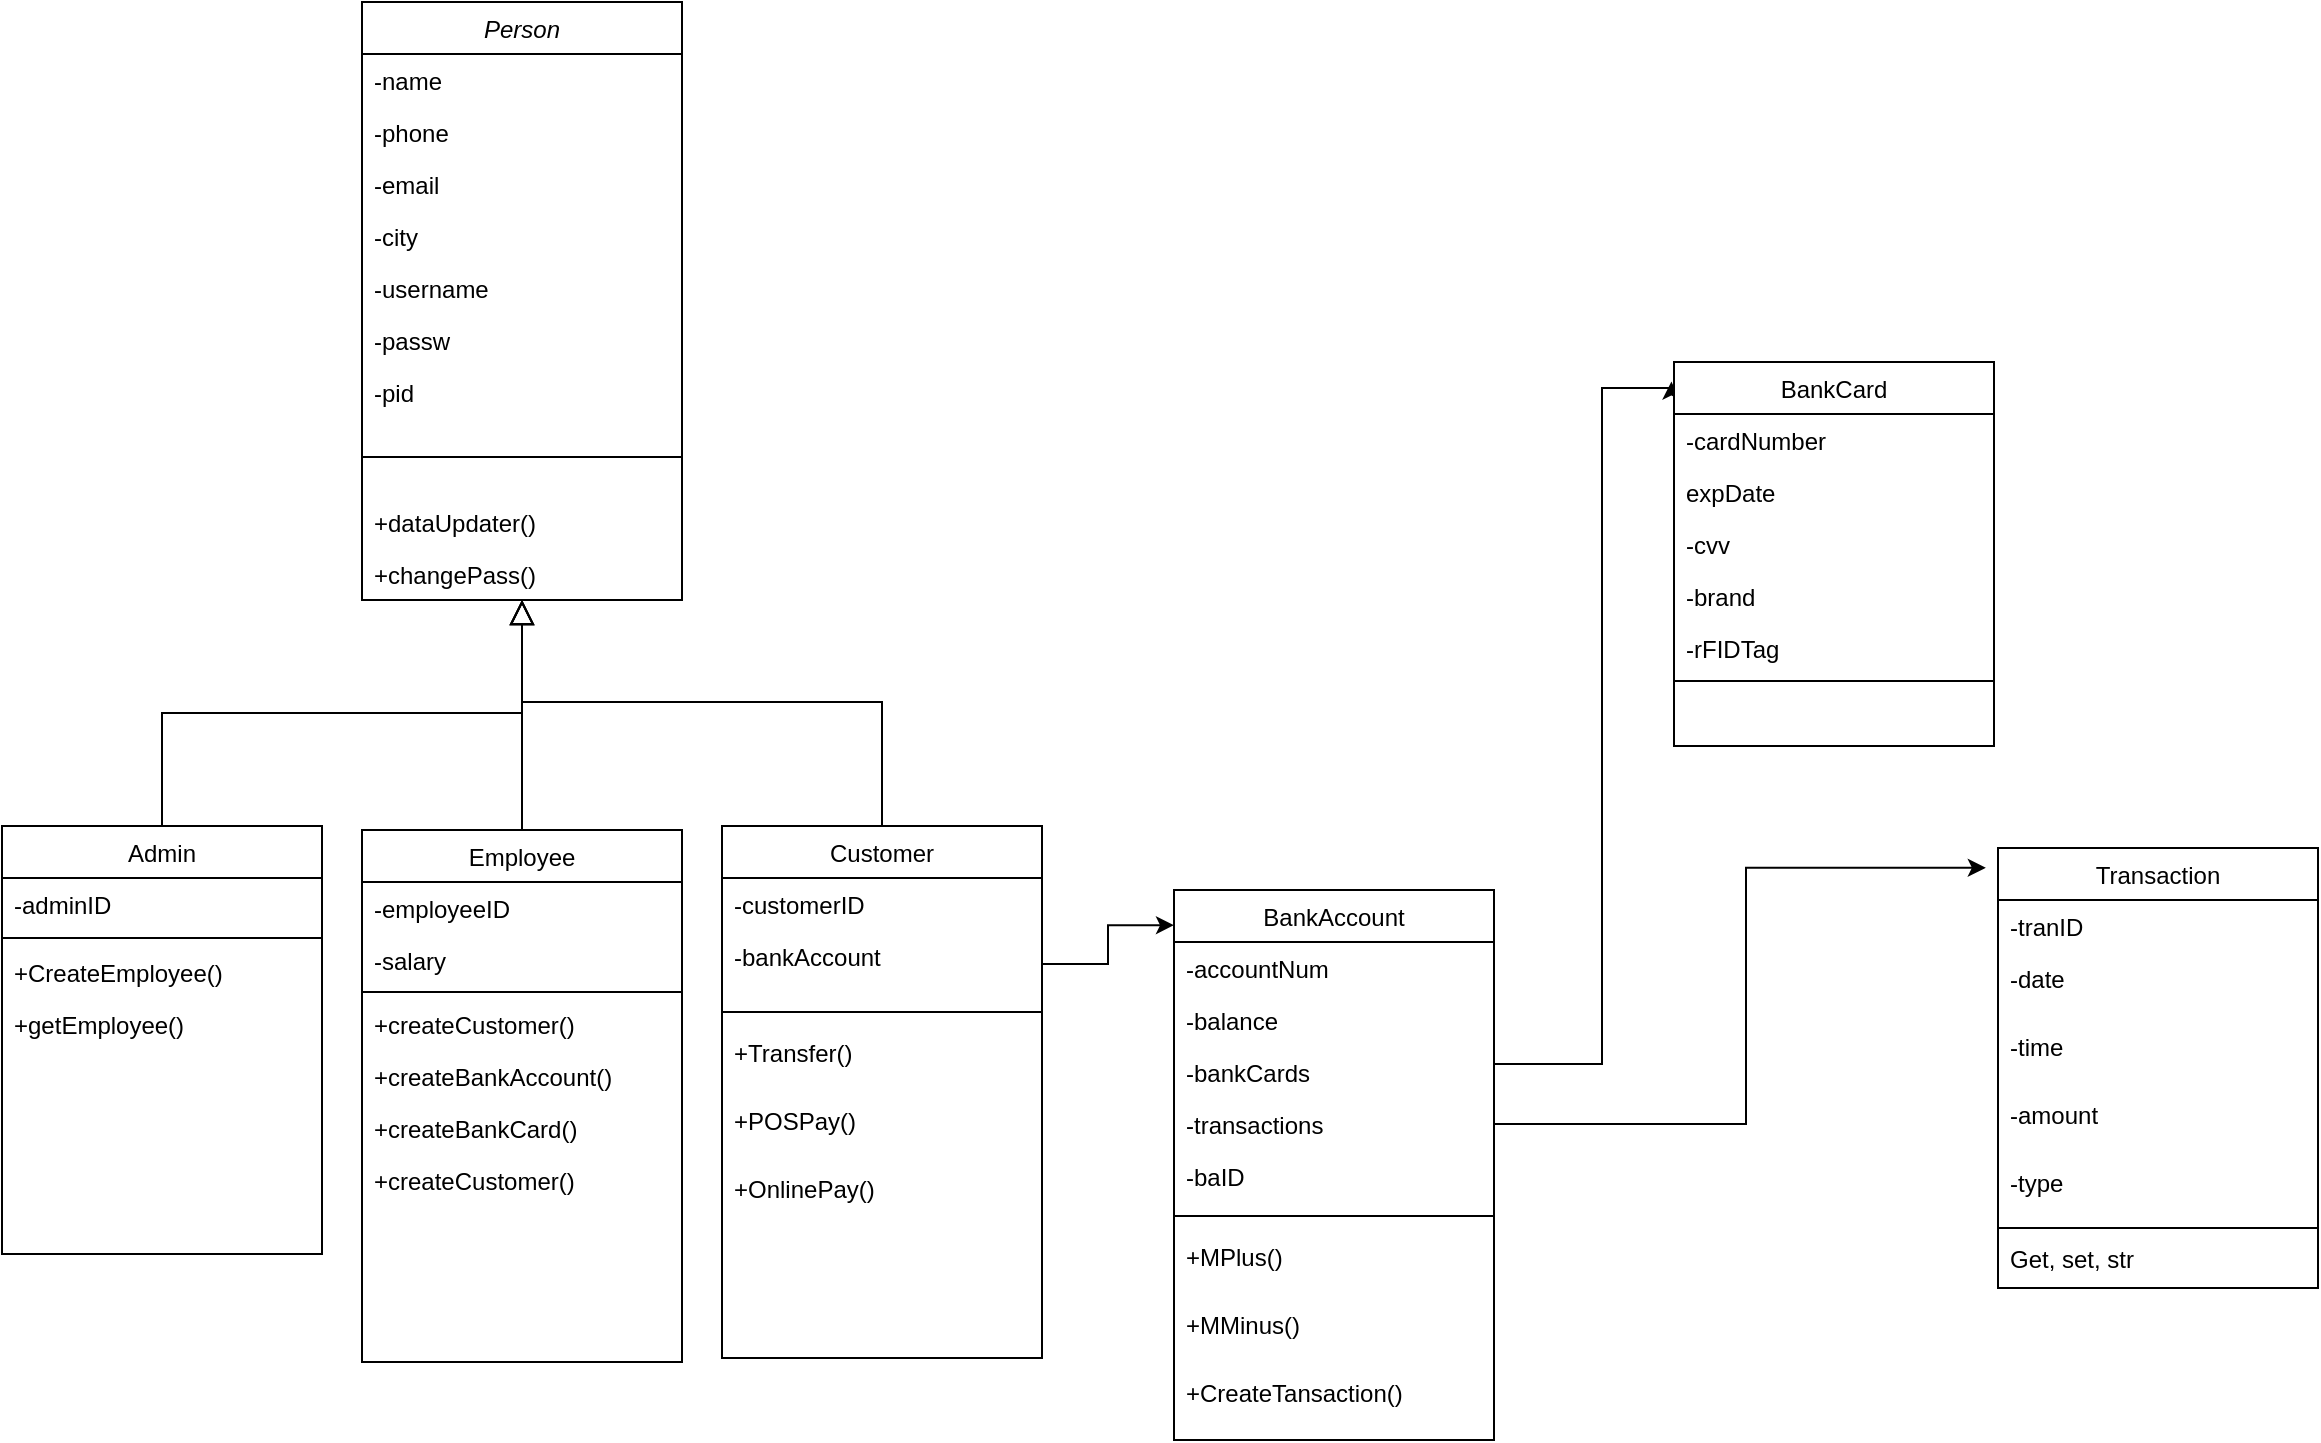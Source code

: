 <mxfile version="20.5.3" type="embed"><diagram id="C5RBs43oDa-KdzZeNtuy" name="Page-1"><mxGraphModel dx="676" dy="1503" grid="0" gridSize="12" guides="1" tooltips="1" connect="1" arrows="1" fold="1" page="1" pageScale="1" pageWidth="827" pageHeight="1169" math="0" shadow="0"><root><mxCell id="WIyWlLk6GJQsqaUBKTNV-0"/><mxCell id="WIyWlLk6GJQsqaUBKTNV-1" parent="WIyWlLk6GJQsqaUBKTNV-0"/><mxCell id="zkfFHV4jXpPFQw0GAbJ--0" value="Person" style="swimlane;fontStyle=2;align=center;verticalAlign=top;childLayout=stackLayout;horizontal=1;startSize=26;horizontalStack=0;resizeParent=1;resizeLast=0;collapsible=1;marginBottom=0;rounded=0;shadow=0;strokeWidth=1;" parent="WIyWlLk6GJQsqaUBKTNV-1" vertex="1"><mxGeometry x="220" y="-2" width="160" height="299" as="geometry"><mxRectangle x="230" y="140" width="160" height="26" as="alternateBounds"/></mxGeometry></mxCell><mxCell id="zkfFHV4jXpPFQw0GAbJ--1" value="-name" style="text;align=left;verticalAlign=top;spacingLeft=4;spacingRight=4;overflow=hidden;rotatable=0;points=[[0,0.5],[1,0.5]];portConstraint=eastwest;rounded=0;" parent="zkfFHV4jXpPFQw0GAbJ--0" vertex="1"><mxGeometry y="26" width="160" height="26" as="geometry"/></mxCell><mxCell id="zkfFHV4jXpPFQw0GAbJ--2" value="-phone" style="text;align=left;verticalAlign=top;spacingLeft=4;spacingRight=4;overflow=hidden;rotatable=0;points=[[0,0.5],[1,0.5]];portConstraint=eastwest;rounded=0;shadow=0;html=0;" parent="zkfFHV4jXpPFQw0GAbJ--0" vertex="1"><mxGeometry y="52" width="160" height="26" as="geometry"/></mxCell><mxCell id="zkfFHV4jXpPFQw0GAbJ--3" value="-email" style="text;align=left;verticalAlign=top;spacingLeft=4;spacingRight=4;overflow=hidden;rotatable=0;points=[[0,0.5],[1,0.5]];portConstraint=eastwest;rounded=0;shadow=0;html=0;" parent="zkfFHV4jXpPFQw0GAbJ--0" vertex="1"><mxGeometry y="78" width="160" height="26" as="geometry"/></mxCell><mxCell id="22" value="-city" style="text;align=left;verticalAlign=top;spacingLeft=4;spacingRight=4;overflow=hidden;rotatable=0;points=[[0,0.5],[1,0.5]];portConstraint=eastwest;rounded=0;shadow=0;html=0;" parent="zkfFHV4jXpPFQw0GAbJ--0" vertex="1"><mxGeometry y="104" width="160" height="26" as="geometry"/></mxCell><mxCell id="38" value="-username" style="text;align=left;verticalAlign=top;spacingLeft=4;spacingRight=4;overflow=hidden;rotatable=0;points=[[0,0.5],[1,0.5]];portConstraint=eastwest;rounded=0;shadow=0;html=0;" parent="zkfFHV4jXpPFQw0GAbJ--0" vertex="1"><mxGeometry y="130" width="160" height="26" as="geometry"/></mxCell><mxCell id="39" value="-passw" style="text;align=left;verticalAlign=top;spacingLeft=4;spacingRight=4;overflow=hidden;rotatable=0;points=[[0,0.5],[1,0.5]];portConstraint=eastwest;rounded=0;shadow=0;html=0;" parent="zkfFHV4jXpPFQw0GAbJ--0" vertex="1"><mxGeometry y="156" width="160" height="26" as="geometry"/></mxCell><mxCell id="121" value="-pid" style="text;align=left;verticalAlign=top;spacingLeft=4;spacingRight=4;overflow=hidden;rotatable=0;points=[[0,0.5],[1,0.5]];portConstraint=eastwest;rounded=0;shadow=0;html=0;" vertex="1" parent="zkfFHV4jXpPFQw0GAbJ--0"><mxGeometry y="182" width="160" height="26" as="geometry"/></mxCell><mxCell id="zkfFHV4jXpPFQw0GAbJ--4" value="" style="line;html=1;strokeWidth=1;align=left;verticalAlign=middle;spacingTop=-1;spacingLeft=3;spacingRight=3;rotatable=0;labelPosition=right;points=[];portConstraint=eastwest;rounded=0;" parent="zkfFHV4jXpPFQw0GAbJ--0" vertex="1"><mxGeometry y="208" width="160" height="39" as="geometry"/></mxCell><mxCell id="57" value="+dataUpdater()" style="text;align=left;verticalAlign=top;spacingLeft=4;spacingRight=4;overflow=hidden;rotatable=0;points=[[0,0.5],[1,0.5]];portConstraint=eastwest;rounded=0;shadow=0;html=0;" parent="zkfFHV4jXpPFQw0GAbJ--0" vertex="1"><mxGeometry y="247" width="160" height="26" as="geometry"/></mxCell><mxCell id="58" value="+changePass()" style="text;align=left;verticalAlign=top;spacingLeft=4;spacingRight=4;overflow=hidden;rotatable=0;points=[[0,0.5],[1,0.5]];portConstraint=eastwest;rounded=0;shadow=0;html=0;" parent="zkfFHV4jXpPFQw0GAbJ--0" vertex="1"><mxGeometry y="273" width="160" height="26" as="geometry"/></mxCell><mxCell id="zkfFHV4jXpPFQw0GAbJ--6" value="Admin" style="swimlane;fontStyle=0;align=center;verticalAlign=top;childLayout=stackLayout;horizontal=1;startSize=26;horizontalStack=0;resizeParent=1;resizeLast=0;collapsible=1;marginBottom=0;rounded=0;shadow=0;strokeWidth=1;" parent="WIyWlLk6GJQsqaUBKTNV-1" vertex="1"><mxGeometry x="40" y="410" width="160" height="214" as="geometry"><mxRectangle x="130" y="380" width="160" height="26" as="alternateBounds"/></mxGeometry></mxCell><mxCell id="88" value="-adminID" style="text;align=left;verticalAlign=top;spacingLeft=4;spacingRight=4;overflow=hidden;rotatable=0;points=[[0,0.5],[1,0.5]];portConstraint=eastwest;rounded=0;" parent="zkfFHV4jXpPFQw0GAbJ--6" vertex="1"><mxGeometry y="26" width="160" height="26" as="geometry"/></mxCell><mxCell id="zkfFHV4jXpPFQw0GAbJ--9" value="" style="line;html=1;strokeWidth=1;align=left;verticalAlign=middle;spacingTop=-1;spacingLeft=3;spacingRight=3;rotatable=0;labelPosition=right;points=[];portConstraint=eastwest;rounded=0;" parent="zkfFHV4jXpPFQw0GAbJ--6" vertex="1"><mxGeometry y="52" width="160" height="8" as="geometry"/></mxCell><mxCell id="87" value="+CreateEmployee()" style="text;align=left;verticalAlign=top;spacingLeft=4;spacingRight=4;overflow=hidden;rotatable=0;points=[[0,0.5],[1,0.5]];portConstraint=eastwest;rounded=0;" parent="zkfFHV4jXpPFQw0GAbJ--6" vertex="1"><mxGeometry y="60" width="160" height="26" as="geometry"/></mxCell><mxCell id="z_aq-GTjwGvwFxkATTzt-123" value="+getEmployee()" style="text;align=left;verticalAlign=top;spacingLeft=4;spacingRight=4;overflow=hidden;rotatable=0;points=[[0,0.5],[1,0.5]];portConstraint=eastwest;rounded=0;" parent="zkfFHV4jXpPFQw0GAbJ--6" vertex="1"><mxGeometry y="86" width="160" height="26" as="geometry"/></mxCell><mxCell id="zkfFHV4jXpPFQw0GAbJ--12" value="" style="endArrow=block;endSize=10;endFill=0;shadow=0;strokeWidth=1;rounded=0;edgeStyle=elbowEdgeStyle;elbow=vertical;entryX=0.5;entryY=1;entryDx=0;entryDy=0;" parent="WIyWlLk6GJQsqaUBKTNV-1" source="zkfFHV4jXpPFQw0GAbJ--6" target="zkfFHV4jXpPFQw0GAbJ--0" edge="1"><mxGeometry width="160" relative="1" as="geometry"><mxPoint x="200" y="203" as="sourcePoint"/><mxPoint x="300" y="288" as="targetPoint"/></mxGeometry></mxCell><mxCell id="zkfFHV4jXpPFQw0GAbJ--13" value="Employee" style="swimlane;fontStyle=0;align=center;verticalAlign=top;childLayout=stackLayout;horizontal=1;startSize=26;horizontalStack=0;resizeParent=1;resizeLast=0;collapsible=1;marginBottom=0;rounded=0;shadow=0;strokeWidth=1;" parent="WIyWlLk6GJQsqaUBKTNV-1" vertex="1"><mxGeometry x="220" y="412" width="160" height="266" as="geometry"><mxRectangle x="340" y="380" width="170" height="26" as="alternateBounds"/></mxGeometry></mxCell><mxCell id="74" value="-employeeID" style="text;align=left;verticalAlign=top;spacingLeft=4;spacingRight=4;overflow=hidden;rotatable=0;points=[[0,0.5],[1,0.5]];portConstraint=eastwest;rounded=0;" parent="zkfFHV4jXpPFQw0GAbJ--13" vertex="1"><mxGeometry y="26" width="160" height="26" as="geometry"/></mxCell><mxCell id="zkfFHV4jXpPFQw0GAbJ--14" value="-salary" style="text;align=left;verticalAlign=top;spacingLeft=4;spacingRight=4;overflow=hidden;rotatable=0;points=[[0,0.5],[1,0.5]];portConstraint=eastwest;rounded=0;" parent="zkfFHV4jXpPFQw0GAbJ--13" vertex="1"><mxGeometry y="52" width="160" height="26" as="geometry"/></mxCell><mxCell id="zkfFHV4jXpPFQw0GAbJ--15" value="" style="line;html=1;strokeWidth=1;align=left;verticalAlign=middle;spacingTop=-1;spacingLeft=3;spacingRight=3;rotatable=0;labelPosition=right;points=[];portConstraint=eastwest;rounded=0;" parent="zkfFHV4jXpPFQw0GAbJ--13" vertex="1"><mxGeometry y="78" width="160" height="6" as="geometry"/></mxCell><mxCell id="89" value="+createCustomer()" style="text;align=left;verticalAlign=top;spacingLeft=4;spacingRight=4;overflow=hidden;rotatable=0;points=[[0,0.5],[1,0.5]];portConstraint=eastwest;rounded=0;" parent="zkfFHV4jXpPFQw0GAbJ--13" vertex="1"><mxGeometry y="84" width="160" height="26" as="geometry"/></mxCell><mxCell id="90" value="+createBankAccount()" style="text;align=left;verticalAlign=top;spacingLeft=4;spacingRight=4;overflow=hidden;rotatable=0;points=[[0,0.5],[1,0.5]];portConstraint=eastwest;rounded=0;" parent="zkfFHV4jXpPFQw0GAbJ--13" vertex="1"><mxGeometry y="110" width="160" height="26" as="geometry"/></mxCell><mxCell id="100" value="+createBankCard()" style="text;align=left;verticalAlign=top;spacingLeft=4;spacingRight=4;overflow=hidden;rotatable=0;points=[[0,0.5],[1,0.5]];portConstraint=eastwest;rounded=0;" parent="zkfFHV4jXpPFQw0GAbJ--13" vertex="1"><mxGeometry y="136" width="160" height="26" as="geometry"/></mxCell><mxCell id="z_aq-GTjwGvwFxkATTzt-124" value="+createCustomer()" style="text;align=left;verticalAlign=top;spacingLeft=4;spacingRight=4;overflow=hidden;rotatable=0;points=[[0,0.5],[1,0.5]];portConstraint=eastwest;rounded=0;" parent="zkfFHV4jXpPFQw0GAbJ--13" vertex="1"><mxGeometry y="162" width="160" height="26" as="geometry"/></mxCell><mxCell id="zkfFHV4jXpPFQw0GAbJ--16" value="" style="endArrow=block;endSize=10;endFill=0;shadow=0;strokeWidth=1;rounded=0;edgeStyle=elbowEdgeStyle;elbow=vertical;entryX=0.5;entryY=1;entryDx=0;entryDy=0;" parent="WIyWlLk6GJQsqaUBKTNV-1" source="zkfFHV4jXpPFQw0GAbJ--13" target="zkfFHV4jXpPFQw0GAbJ--0" edge="1"><mxGeometry width="160" relative="1" as="geometry"><mxPoint x="210" y="373" as="sourcePoint"/><mxPoint x="300" y="288" as="targetPoint"/></mxGeometry></mxCell><mxCell id="0" value="Customer" style="swimlane;fontStyle=0;align=center;verticalAlign=top;childLayout=stackLayout;horizontal=1;startSize=26;horizontalStack=0;resizeParent=1;resizeLast=0;collapsible=1;marginBottom=0;rounded=0;shadow=0;strokeWidth=1;" parent="WIyWlLk6GJQsqaUBKTNV-1" vertex="1"><mxGeometry x="400" y="410" width="160" height="266" as="geometry"><mxRectangle x="400" y="410" width="170" height="26" as="alternateBounds"/></mxGeometry></mxCell><mxCell id="61" value="-customerID" style="text;align=left;verticalAlign=top;spacingLeft=4;spacingRight=4;overflow=hidden;rotatable=0;points=[[0,0.5],[1,0.5]];portConstraint=eastwest;rounded=0;" parent="0" vertex="1"><mxGeometry y="26" width="160" height="26" as="geometry"/></mxCell><mxCell id="1" value="-bankAccount" style="text;align=left;verticalAlign=top;spacingLeft=4;spacingRight=4;overflow=hidden;rotatable=0;points=[[0,0.5],[1,0.5]];portConstraint=eastwest;rounded=0;" parent="0" vertex="1"><mxGeometry y="52" width="160" height="34" as="geometry"/></mxCell><mxCell id="2" value="" style="line;html=1;strokeWidth=1;align=left;verticalAlign=middle;spacingTop=-1;spacingLeft=3;spacingRight=3;rotatable=0;labelPosition=right;points=[];portConstraint=eastwest;rounded=0;" parent="0" vertex="1"><mxGeometry y="86" width="160" height="14" as="geometry"/></mxCell><mxCell id="75" value="+Transfer()" style="text;align=left;verticalAlign=top;spacingLeft=4;spacingRight=4;overflow=hidden;rotatable=0;points=[[0,0.5],[1,0.5]];portConstraint=eastwest;rounded=0;" parent="0" vertex="1"><mxGeometry y="100" width="160" height="34" as="geometry"/></mxCell><mxCell id="85" value="+POSPay()" style="text;align=left;verticalAlign=top;spacingLeft=4;spacingRight=4;overflow=hidden;rotatable=0;points=[[0,0.5],[1,0.5]];portConstraint=eastwest;rounded=0;" parent="0" vertex="1"><mxGeometry y="134" width="160" height="34" as="geometry"/></mxCell><mxCell id="86" value="+OnlinePay()" style="text;align=left;verticalAlign=top;spacingLeft=4;spacingRight=4;overflow=hidden;rotatable=0;points=[[0,0.5],[1,0.5]];portConstraint=eastwest;rounded=0;" parent="0" vertex="1"><mxGeometry y="168" width="160" height="34" as="geometry"/></mxCell><mxCell id="17" value="" style="endArrow=block;endSize=10;endFill=0;shadow=0;strokeWidth=1;rounded=0;edgeStyle=elbowEdgeStyle;elbow=vertical;exitX=0.5;exitY=0;exitDx=0;exitDy=0;entryX=0.5;entryY=1;entryDx=0;entryDy=0;" parent="WIyWlLk6GJQsqaUBKTNV-1" source="0" target="zkfFHV4jXpPFQw0GAbJ--0" edge="1"><mxGeometry width="160" relative="1" as="geometry"><mxPoint x="320" y="410" as="sourcePoint"/><mxPoint x="300" y="288" as="targetPoint"/><Array as="points"><mxPoint x="384" y="348"/></Array></mxGeometry></mxCell><mxCell id="44" style="edgeStyle=orthogonalEdgeStyle;rounded=0;orthogonalLoop=1;jettySize=auto;html=1;entryX=-0.008;entryY=0.051;entryDx=0;entryDy=0;entryPerimeter=0;" parent="WIyWlLk6GJQsqaUBKTNV-1" source="59" target="40" edge="1"><mxGeometry relative="1" as="geometry"><mxPoint x="852" y="432" as="targetPoint"/><Array as="points"><mxPoint x="840" y="529"/><mxPoint x="840" y="191"/></Array></mxGeometry></mxCell><mxCell id="25" value="BankAccount" style="swimlane;fontStyle=0;align=center;verticalAlign=top;childLayout=stackLayout;horizontal=1;startSize=26;horizontalStack=0;resizeParent=1;resizeLast=0;collapsible=1;marginBottom=0;rounded=0;shadow=0;strokeWidth=1;" parent="WIyWlLk6GJQsqaUBKTNV-1" vertex="1"><mxGeometry x="626" y="442" width="160" height="275" as="geometry"><mxRectangle x="340" y="380" width="170" height="26" as="alternateBounds"/></mxGeometry></mxCell><mxCell id="26" value="-accountNum" style="text;align=left;verticalAlign=top;spacingLeft=4;spacingRight=4;overflow=hidden;rotatable=0;points=[[0,0.5],[1,0.5]];portConstraint=eastwest;rounded=0;" parent="25" vertex="1"><mxGeometry y="26" width="160" height="26" as="geometry"/></mxCell><mxCell id="28" value="-balance" style="text;align=left;verticalAlign=top;spacingLeft=4;spacingRight=4;overflow=hidden;rotatable=0;points=[[0,0.5],[1,0.5]];portConstraint=eastwest;rounded=0;" parent="25" vertex="1"><mxGeometry y="52" width="160" height="26" as="geometry"/></mxCell><mxCell id="59" value="-bankCards" style="text;align=left;verticalAlign=top;spacingLeft=4;spacingRight=4;overflow=hidden;rotatable=0;points=[[0,0.5],[1,0.5]];portConstraint=eastwest;rounded=0;" parent="25" vertex="1"><mxGeometry y="78" width="160" height="26" as="geometry"/></mxCell><mxCell id="65" value="-transactions" style="text;align=left;verticalAlign=top;spacingLeft=4;spacingRight=4;overflow=hidden;rotatable=0;points=[[0,0.5],[1,0.5]];portConstraint=eastwest;rounded=0;" parent="25" vertex="1"><mxGeometry y="104" width="160" height="26" as="geometry"/></mxCell><mxCell id="114" value="-baID" style="text;align=left;verticalAlign=top;spacingLeft=4;spacingRight=4;overflow=hidden;rotatable=0;points=[[0,0.5],[1,0.5]];portConstraint=eastwest;rounded=0;" parent="25" vertex="1"><mxGeometry y="130" width="160" height="26" as="geometry"/></mxCell><mxCell id="27" value="" style="line;html=1;strokeWidth=1;align=left;verticalAlign=middle;spacingTop=-1;spacingLeft=3;spacingRight=3;rotatable=0;labelPosition=right;points=[];portConstraint=eastwest;rounded=0;" parent="25" vertex="1"><mxGeometry y="156" width="160" height="14" as="geometry"/></mxCell><mxCell id="102" value="+MPlus()" style="text;align=left;verticalAlign=top;spacingLeft=4;spacingRight=4;overflow=hidden;rotatable=0;points=[[0,0.5],[1,0.5]];portConstraint=eastwest;rounded=0;" parent="25" vertex="1"><mxGeometry y="170" width="160" height="34" as="geometry"/></mxCell><mxCell id="103" value="+MMinus()" style="text;align=left;verticalAlign=top;spacingLeft=4;spacingRight=4;overflow=hidden;rotatable=0;points=[[0,0.5],[1,0.5]];portConstraint=eastwest;rounded=0;" parent="25" vertex="1"><mxGeometry y="204" width="160" height="34" as="geometry"/></mxCell><mxCell id="113" value="+CreateTansaction()" style="text;align=left;verticalAlign=top;spacingLeft=4;spacingRight=4;overflow=hidden;rotatable=0;points=[[0,0.5],[1,0.5]];portConstraint=eastwest;rounded=0;" parent="25" vertex="1"><mxGeometry y="238" width="160" height="34" as="geometry"/></mxCell><mxCell id="30" style="edgeStyle=orthogonalEdgeStyle;rounded=0;orthogonalLoop=1;jettySize=auto;html=1;exitX=1;exitY=0.5;exitDx=0;exitDy=0;entryX=0;entryY=0.064;entryDx=0;entryDy=0;entryPerimeter=0;" parent="WIyWlLk6GJQsqaUBKTNV-1" source="1" target="25" edge="1"><mxGeometry relative="1" as="geometry"><mxPoint x="580" y="432" as="targetPoint"/></mxGeometry></mxCell><mxCell id="40" value="BankCard" style="swimlane;fontStyle=0;align=center;verticalAlign=top;childLayout=stackLayout;horizontal=1;startSize=26;horizontalStack=0;resizeParent=1;resizeLast=0;collapsible=1;marginBottom=0;rounded=0;shadow=0;strokeWidth=1;" parent="WIyWlLk6GJQsqaUBKTNV-1" vertex="1"><mxGeometry x="876" y="178" width="160" height="192" as="geometry"><mxRectangle x="340" y="380" width="170" height="26" as="alternateBounds"/></mxGeometry></mxCell><mxCell id="41" value="-cardNumber" style="text;align=left;verticalAlign=top;spacingLeft=4;spacingRight=4;overflow=hidden;rotatable=0;points=[[0,0.5],[1,0.5]];portConstraint=eastwest;rounded=0;" parent="40" vertex="1"><mxGeometry y="26" width="160" height="26" as="geometry"/></mxCell><mxCell id="42" value="expDate" style="text;align=left;verticalAlign=top;spacingLeft=4;spacingRight=4;overflow=hidden;rotatable=0;points=[[0,0.5],[1,0.5]];portConstraint=eastwest;rounded=0;" parent="40" vertex="1"><mxGeometry y="52" width="160" height="26" as="geometry"/></mxCell><mxCell id="45" value="-cvv" style="text;align=left;verticalAlign=top;spacingLeft=4;spacingRight=4;overflow=hidden;rotatable=0;points=[[0,0.5],[1,0.5]];portConstraint=eastwest;rounded=0;" parent="40" vertex="1"><mxGeometry y="78" width="160" height="26" as="geometry"/></mxCell><mxCell id="46" value="-brand" style="text;align=left;verticalAlign=top;spacingLeft=4;spacingRight=4;overflow=hidden;rotatable=0;points=[[0,0.5],[1,0.5]];portConstraint=eastwest;rounded=0;" parent="40" vertex="1"><mxGeometry y="104" width="160" height="26" as="geometry"/></mxCell><mxCell id="101" value="-rFIDTag" style="text;align=left;verticalAlign=top;spacingLeft=4;spacingRight=4;overflow=hidden;rotatable=0;points=[[0,0.5],[1,0.5]];portConstraint=eastwest;rounded=0;html=1;labelBackgroundColor=none;labelBorderColor=none;" parent="40" vertex="1"><mxGeometry y="130" width="160" height="26" as="geometry"/></mxCell><mxCell id="43" value="" style="line;html=1;strokeWidth=1;align=left;verticalAlign=middle;spacingTop=-1;spacingLeft=3;spacingRight=3;rotatable=0;labelPosition=right;points=[];portConstraint=eastwest;rounded=0;" parent="40" vertex="1"><mxGeometry y="156" width="160" height="7" as="geometry"/></mxCell><mxCell id="68" value="Transaction" style="swimlane;fontStyle=0;align=center;verticalAlign=top;childLayout=stackLayout;horizontal=1;startSize=26;horizontalStack=0;resizeParent=1;resizeLast=0;collapsible=1;marginBottom=0;rounded=0;shadow=0;strokeWidth=1;" parent="WIyWlLk6GJQsqaUBKTNV-1" vertex="1"><mxGeometry x="1038" y="421" width="160" height="220" as="geometry"><mxRectangle x="340" y="380" width="170" height="26" as="alternateBounds"/></mxGeometry></mxCell><mxCell id="69" value="-tranID" style="text;align=left;verticalAlign=top;spacingLeft=4;spacingRight=4;overflow=hidden;rotatable=0;points=[[0,0.5],[1,0.5]];portConstraint=eastwest;rounded=0;" parent="68" vertex="1"><mxGeometry y="26" width="160" height="26" as="geometry"/></mxCell><mxCell id="98" value="-date" style="text;align=left;verticalAlign=top;spacingLeft=4;spacingRight=4;overflow=hidden;rotatable=0;points=[[0,0.5],[1,0.5]];portConstraint=eastwest;rounded=0;" parent="68" vertex="1"><mxGeometry y="52" width="160" height="34" as="geometry"/></mxCell><mxCell id="z_aq-GTjwGvwFxkATTzt-127" value="-time" style="text;align=left;verticalAlign=top;spacingLeft=4;spacingRight=4;overflow=hidden;rotatable=0;points=[[0,0.5],[1,0.5]];portConstraint=eastwest;rounded=0;" parent="68" vertex="1"><mxGeometry y="86" width="160" height="34" as="geometry"/></mxCell><mxCell id="70" value="-amount" style="text;align=left;verticalAlign=top;spacingLeft=4;spacingRight=4;overflow=hidden;rotatable=0;points=[[0,0.5],[1,0.5]];portConstraint=eastwest;rounded=0;" parent="68" vertex="1"><mxGeometry y="120" width="160" height="34" as="geometry"/></mxCell><mxCell id="73" value="-type" style="text;align=left;verticalAlign=top;spacingLeft=4;spacingRight=4;overflow=hidden;rotatable=0;points=[[0,0.5],[1,0.5]];portConstraint=eastwest;rounded=0;" parent="68" vertex="1"><mxGeometry y="154" width="160" height="34" as="geometry"/></mxCell><mxCell id="71" value="" style="line;html=1;strokeWidth=1;align=left;verticalAlign=middle;spacingTop=-1;spacingLeft=3;spacingRight=3;rotatable=0;labelPosition=right;points=[];portConstraint=eastwest;rounded=0;" parent="68" vertex="1"><mxGeometry y="188" width="160" height="4" as="geometry"/></mxCell><mxCell id="84" value="Get, set, str" style="text;align=left;verticalAlign=top;spacingLeft=4;spacingRight=4;overflow=hidden;rotatable=0;points=[[0,0.5],[1,0.5]];portConstraint=eastwest;rounded=0;" parent="68" vertex="1"><mxGeometry y="192" width="160" height="26" as="geometry"/></mxCell><mxCell id="72" style="edgeStyle=orthogonalEdgeStyle;rounded=0;orthogonalLoop=1;jettySize=auto;html=1;exitX=1;exitY=0.5;exitDx=0;exitDy=0;entryX=-0.038;entryY=0.045;entryDx=0;entryDy=0;entryPerimeter=0;" parent="WIyWlLk6GJQsqaUBKTNV-1" source="65" target="68" edge="1"><mxGeometry relative="1" as="geometry"/></mxCell></root></mxGraphModel></diagram></mxfile>